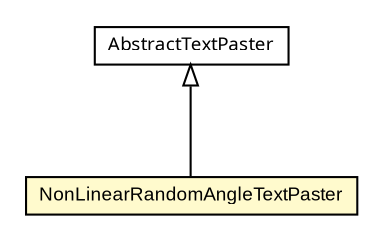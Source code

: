 #!/usr/local/bin/dot
#
# Class diagram 
# Generated by UmlGraph version 4.6 (http://www.spinellis.gr/sw/umlgraph)
#

digraph G {
	edge [fontname="arial",fontsize=10,labelfontname="arial",labelfontsize=10];
	node [fontname="arial",fontsize=10,shape=plaintext];
	// com.octo.captcha.component.image.textpaster.NonLinearRandomAngleTextPaster
	c8839 [label=<<table border="0" cellborder="1" cellspacing="0" cellpadding="2" port="p" bgcolor="lemonChiffon" href="./NonLinearRandomAngleTextPaster.html">
		<tr><td><table border="0" cellspacing="0" cellpadding="1">
			<tr><td> NonLinearRandomAngleTextPaster </td></tr>
		</table></td></tr>
		</table>>, fontname="arial", fontcolor="black", fontsize=9.0];
	// com.octo.captcha.component.image.textpaster.AbstractTextPaster
	c8846 [label=<<table border="0" cellborder="1" cellspacing="0" cellpadding="2" port="p" href="./AbstractTextPaster.html">
		<tr><td><table border="0" cellspacing="0" cellpadding="1">
			<tr><td><font face="ariali"> AbstractTextPaster </font></td></tr>
		</table></td></tr>
		</table>>, fontname="arial", fontcolor="black", fontsize=9.0];
	//com.octo.captcha.component.image.textpaster.NonLinearRandomAngleTextPaster extends com.octo.captcha.component.image.textpaster.AbstractTextPaster
	c8846:p -> c8839:p [dir=back,arrowtail=empty];
}

